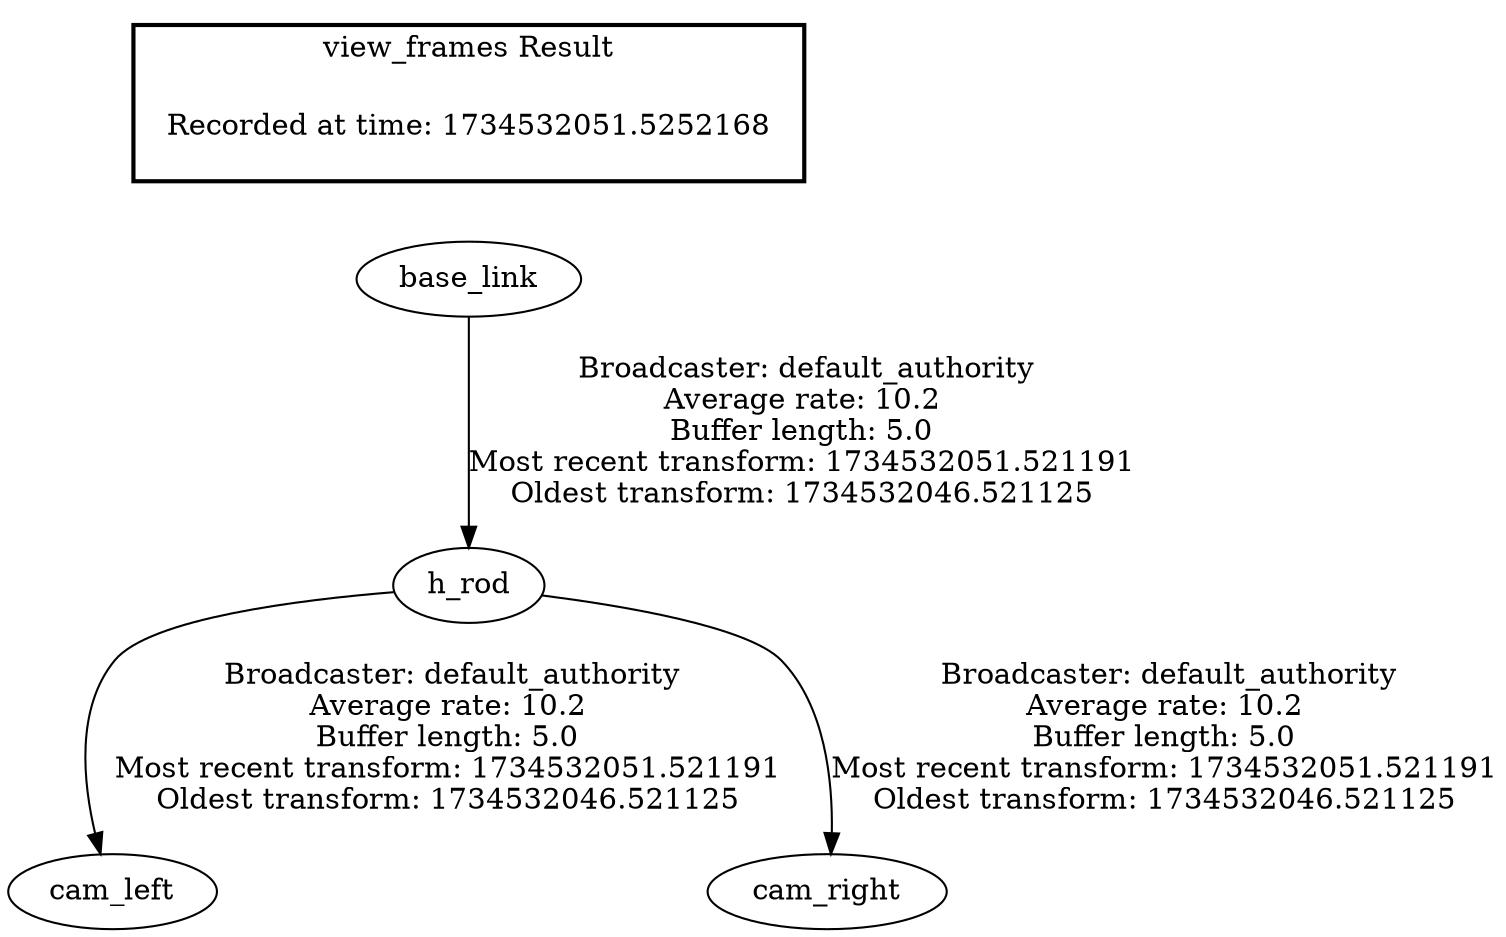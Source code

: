 digraph G {
"h_rod" -> "cam_left"[label=" Broadcaster: default_authority\nAverage rate: 10.2\nBuffer length: 5.0\nMost recent transform: 1734532051.521191\nOldest transform: 1734532046.521125\n"];
"base_link" -> "h_rod"[label=" Broadcaster: default_authority\nAverage rate: 10.2\nBuffer length: 5.0\nMost recent transform: 1734532051.521191\nOldest transform: 1734532046.521125\n"];
"h_rod" -> "cam_right"[label=" Broadcaster: default_authority\nAverage rate: 10.2\nBuffer length: 5.0\nMost recent transform: 1734532051.521191\nOldest transform: 1734532046.521125\n"];
edge [style=invis];
 subgraph cluster_legend { style=bold; color=black; label ="view_frames Result";
"Recorded at time: 1734532051.5252168"[ shape=plaintext ] ;
}->"base_link";
}